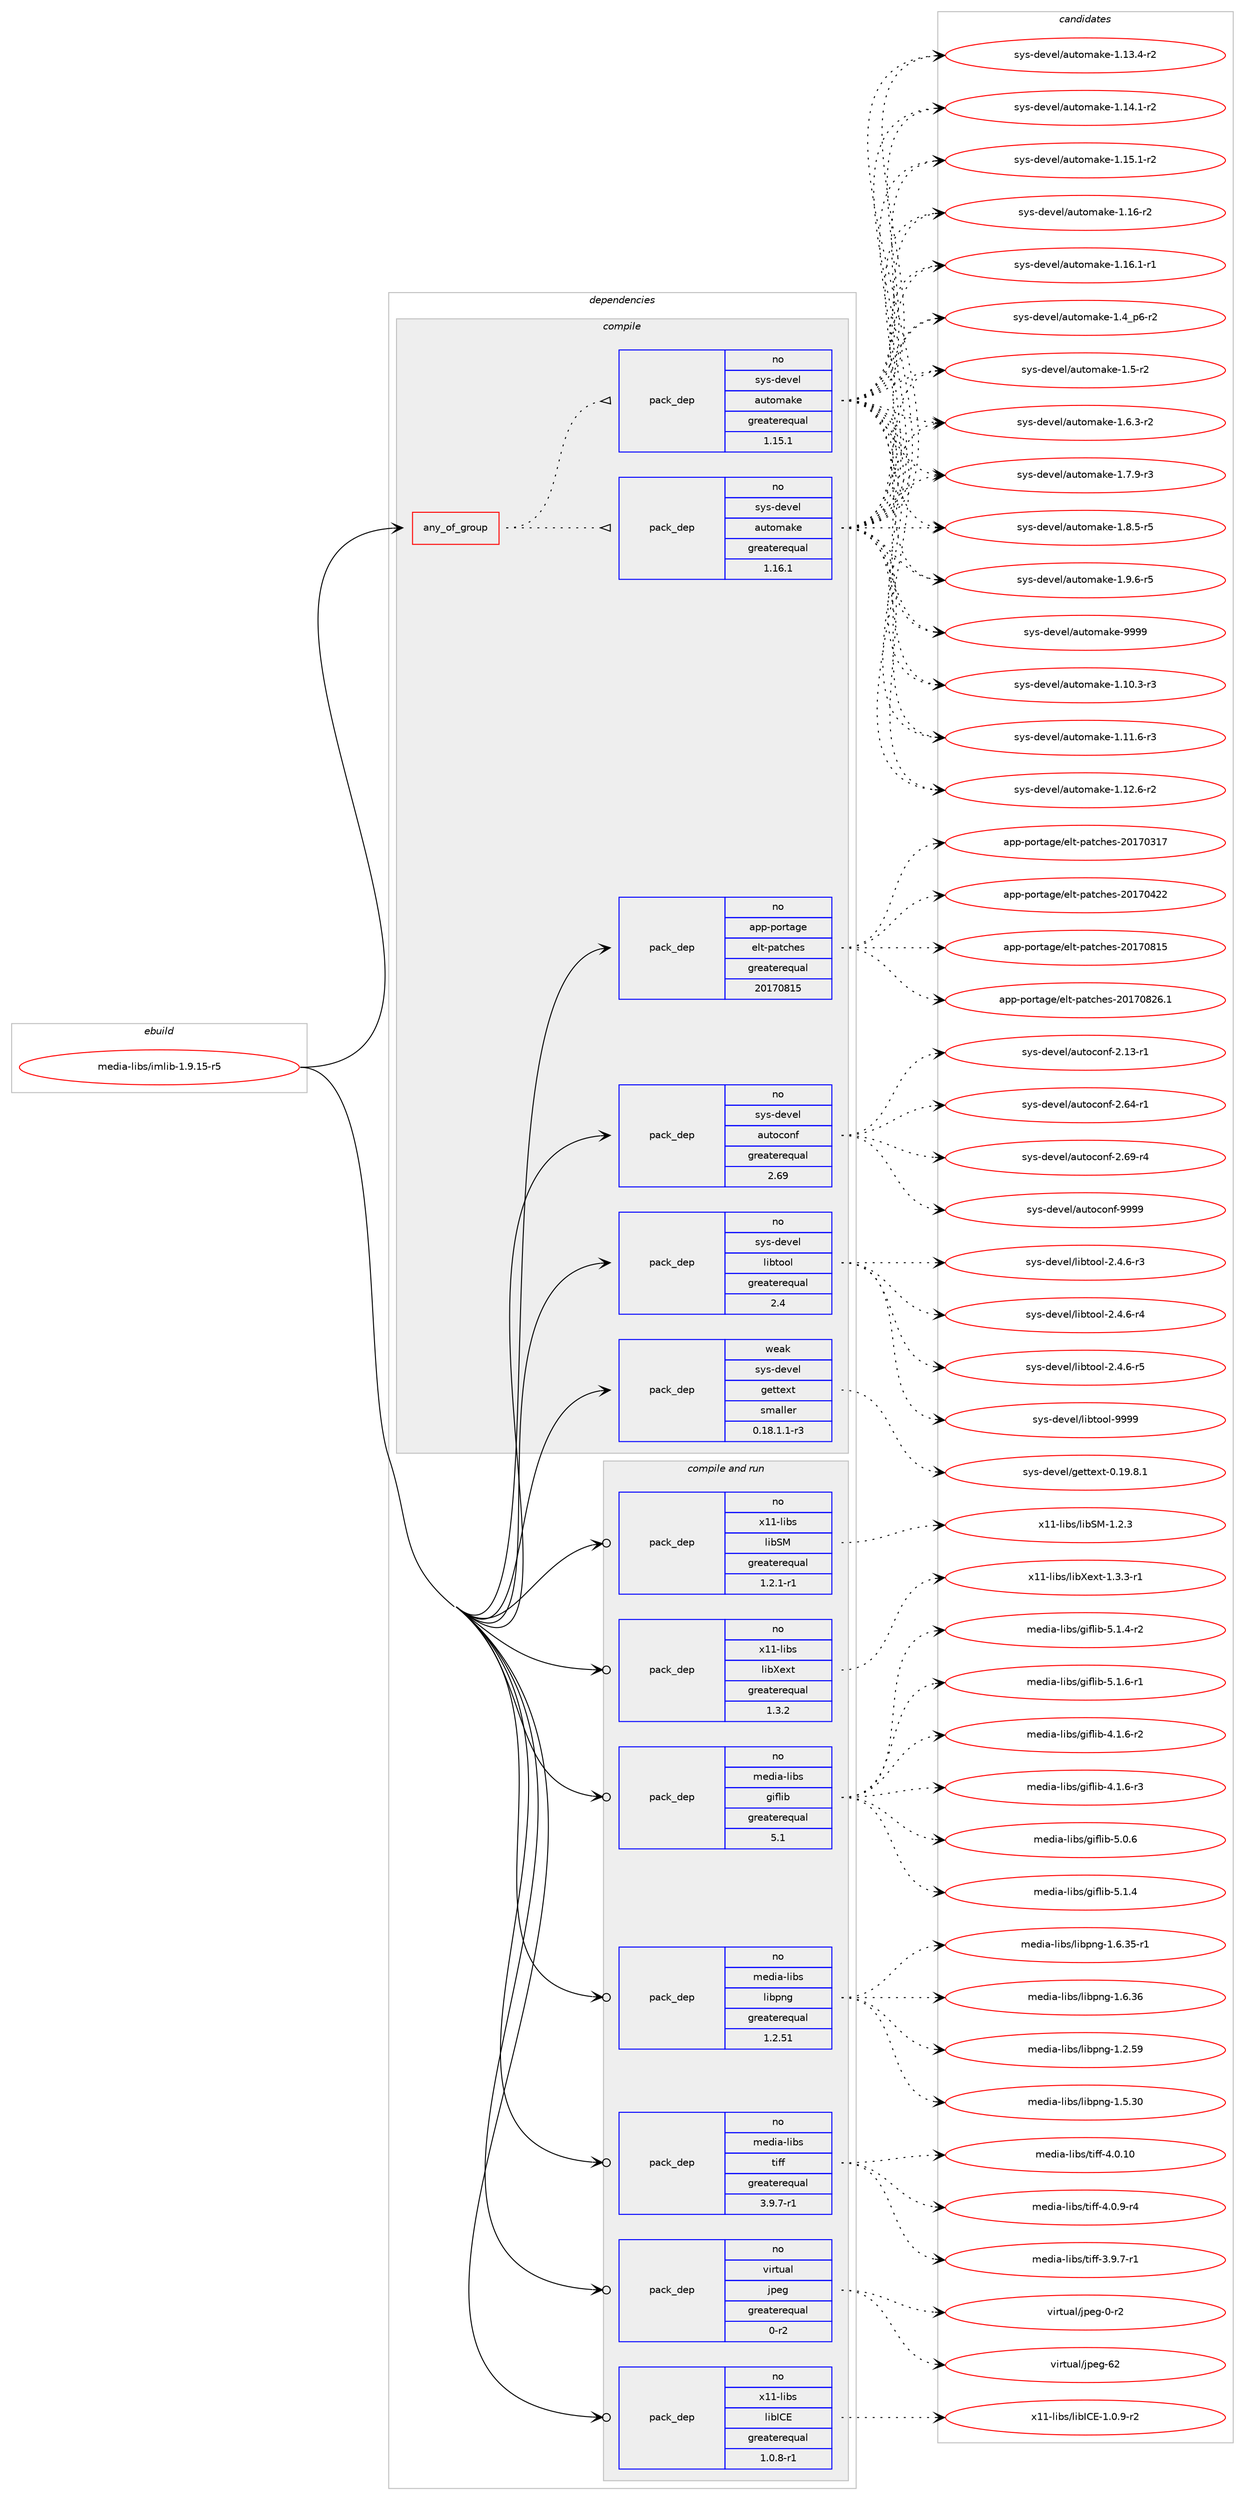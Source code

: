 digraph prolog {

# *************
# Graph options
# *************

newrank=true;
concentrate=true;
compound=true;
graph [rankdir=LR,fontname=Helvetica,fontsize=10,ranksep=1.5];#, ranksep=2.5, nodesep=0.2];
edge  [arrowhead=vee];
node  [fontname=Helvetica,fontsize=10];

# **********
# The ebuild
# **********

subgraph cluster_leftcol {
color=gray;
rank=same;
label=<<i>ebuild</i>>;
id [label="media-libs/imlib-1.9.15-r5", color=red, width=4, href="../media-libs/imlib-1.9.15-r5.svg"];
}

# ****************
# The dependencies
# ****************

subgraph cluster_midcol {
color=gray;
label=<<i>dependencies</i>>;
subgraph cluster_compile {
fillcolor="#eeeeee";
style=filled;
label=<<i>compile</i>>;
subgraph any25037 {
dependency1611509 [label=<<TABLE BORDER="0" CELLBORDER="1" CELLSPACING="0" CELLPADDING="4"><TR><TD CELLPADDING="10">any_of_group</TD></TR></TABLE>>, shape=none, color=red];subgraph pack1151600 {
dependency1611510 [label=<<TABLE BORDER="0" CELLBORDER="1" CELLSPACING="0" CELLPADDING="4" WIDTH="220"><TR><TD ROWSPAN="6" CELLPADDING="30">pack_dep</TD></TR><TR><TD WIDTH="110">no</TD></TR><TR><TD>sys-devel</TD></TR><TR><TD>automake</TD></TR><TR><TD>greaterequal</TD></TR><TR><TD>1.16.1</TD></TR></TABLE>>, shape=none, color=blue];
}
dependency1611509:e -> dependency1611510:w [weight=20,style="dotted",arrowhead="oinv"];
subgraph pack1151601 {
dependency1611511 [label=<<TABLE BORDER="0" CELLBORDER="1" CELLSPACING="0" CELLPADDING="4" WIDTH="220"><TR><TD ROWSPAN="6" CELLPADDING="30">pack_dep</TD></TR><TR><TD WIDTH="110">no</TD></TR><TR><TD>sys-devel</TD></TR><TR><TD>automake</TD></TR><TR><TD>greaterequal</TD></TR><TR><TD>1.15.1</TD></TR></TABLE>>, shape=none, color=blue];
}
dependency1611509:e -> dependency1611511:w [weight=20,style="dotted",arrowhead="oinv"];
}
id:e -> dependency1611509:w [weight=20,style="solid",arrowhead="vee"];
subgraph pack1151602 {
dependency1611512 [label=<<TABLE BORDER="0" CELLBORDER="1" CELLSPACING="0" CELLPADDING="4" WIDTH="220"><TR><TD ROWSPAN="6" CELLPADDING="30">pack_dep</TD></TR><TR><TD WIDTH="110">no</TD></TR><TR><TD>app-portage</TD></TR><TR><TD>elt-patches</TD></TR><TR><TD>greaterequal</TD></TR><TR><TD>20170815</TD></TR></TABLE>>, shape=none, color=blue];
}
id:e -> dependency1611512:w [weight=20,style="solid",arrowhead="vee"];
subgraph pack1151603 {
dependency1611513 [label=<<TABLE BORDER="0" CELLBORDER="1" CELLSPACING="0" CELLPADDING="4" WIDTH="220"><TR><TD ROWSPAN="6" CELLPADDING="30">pack_dep</TD></TR><TR><TD WIDTH="110">no</TD></TR><TR><TD>sys-devel</TD></TR><TR><TD>autoconf</TD></TR><TR><TD>greaterequal</TD></TR><TR><TD>2.69</TD></TR></TABLE>>, shape=none, color=blue];
}
id:e -> dependency1611513:w [weight=20,style="solid",arrowhead="vee"];
subgraph pack1151604 {
dependency1611514 [label=<<TABLE BORDER="0" CELLBORDER="1" CELLSPACING="0" CELLPADDING="4" WIDTH="220"><TR><TD ROWSPAN="6" CELLPADDING="30">pack_dep</TD></TR><TR><TD WIDTH="110">no</TD></TR><TR><TD>sys-devel</TD></TR><TR><TD>libtool</TD></TR><TR><TD>greaterequal</TD></TR><TR><TD>2.4</TD></TR></TABLE>>, shape=none, color=blue];
}
id:e -> dependency1611514:w [weight=20,style="solid",arrowhead="vee"];
subgraph pack1151605 {
dependency1611515 [label=<<TABLE BORDER="0" CELLBORDER="1" CELLSPACING="0" CELLPADDING="4" WIDTH="220"><TR><TD ROWSPAN="6" CELLPADDING="30">pack_dep</TD></TR><TR><TD WIDTH="110">weak</TD></TR><TR><TD>sys-devel</TD></TR><TR><TD>gettext</TD></TR><TR><TD>smaller</TD></TR><TR><TD>0.18.1.1-r3</TD></TR></TABLE>>, shape=none, color=blue];
}
id:e -> dependency1611515:w [weight=20,style="solid",arrowhead="vee"];
}
subgraph cluster_compileandrun {
fillcolor="#eeeeee";
style=filled;
label=<<i>compile and run</i>>;
subgraph pack1151606 {
dependency1611516 [label=<<TABLE BORDER="0" CELLBORDER="1" CELLSPACING="0" CELLPADDING="4" WIDTH="220"><TR><TD ROWSPAN="6" CELLPADDING="30">pack_dep</TD></TR><TR><TD WIDTH="110">no</TD></TR><TR><TD>media-libs</TD></TR><TR><TD>giflib</TD></TR><TR><TD>greaterequal</TD></TR><TR><TD>5.1</TD></TR></TABLE>>, shape=none, color=blue];
}
id:e -> dependency1611516:w [weight=20,style="solid",arrowhead="odotvee"];
subgraph pack1151607 {
dependency1611517 [label=<<TABLE BORDER="0" CELLBORDER="1" CELLSPACING="0" CELLPADDING="4" WIDTH="220"><TR><TD ROWSPAN="6" CELLPADDING="30">pack_dep</TD></TR><TR><TD WIDTH="110">no</TD></TR><TR><TD>media-libs</TD></TR><TR><TD>libpng</TD></TR><TR><TD>greaterequal</TD></TR><TR><TD>1.2.51</TD></TR></TABLE>>, shape=none, color=blue];
}
id:e -> dependency1611517:w [weight=20,style="solid",arrowhead="odotvee"];
subgraph pack1151608 {
dependency1611518 [label=<<TABLE BORDER="0" CELLBORDER="1" CELLSPACING="0" CELLPADDING="4" WIDTH="220"><TR><TD ROWSPAN="6" CELLPADDING="30">pack_dep</TD></TR><TR><TD WIDTH="110">no</TD></TR><TR><TD>media-libs</TD></TR><TR><TD>tiff</TD></TR><TR><TD>greaterequal</TD></TR><TR><TD>3.9.7-r1</TD></TR></TABLE>>, shape=none, color=blue];
}
id:e -> dependency1611518:w [weight=20,style="solid",arrowhead="odotvee"];
subgraph pack1151609 {
dependency1611519 [label=<<TABLE BORDER="0" CELLBORDER="1" CELLSPACING="0" CELLPADDING="4" WIDTH="220"><TR><TD ROWSPAN="6" CELLPADDING="30">pack_dep</TD></TR><TR><TD WIDTH="110">no</TD></TR><TR><TD>virtual</TD></TR><TR><TD>jpeg</TD></TR><TR><TD>greaterequal</TD></TR><TR><TD>0-r2</TD></TR></TABLE>>, shape=none, color=blue];
}
id:e -> dependency1611519:w [weight=20,style="solid",arrowhead="odotvee"];
subgraph pack1151610 {
dependency1611520 [label=<<TABLE BORDER="0" CELLBORDER="1" CELLSPACING="0" CELLPADDING="4" WIDTH="220"><TR><TD ROWSPAN="6" CELLPADDING="30">pack_dep</TD></TR><TR><TD WIDTH="110">no</TD></TR><TR><TD>x11-libs</TD></TR><TR><TD>libICE</TD></TR><TR><TD>greaterequal</TD></TR><TR><TD>1.0.8-r1</TD></TR></TABLE>>, shape=none, color=blue];
}
id:e -> dependency1611520:w [weight=20,style="solid",arrowhead="odotvee"];
subgraph pack1151611 {
dependency1611521 [label=<<TABLE BORDER="0" CELLBORDER="1" CELLSPACING="0" CELLPADDING="4" WIDTH="220"><TR><TD ROWSPAN="6" CELLPADDING="30">pack_dep</TD></TR><TR><TD WIDTH="110">no</TD></TR><TR><TD>x11-libs</TD></TR><TR><TD>libSM</TD></TR><TR><TD>greaterequal</TD></TR><TR><TD>1.2.1-r1</TD></TR></TABLE>>, shape=none, color=blue];
}
id:e -> dependency1611521:w [weight=20,style="solid",arrowhead="odotvee"];
subgraph pack1151612 {
dependency1611522 [label=<<TABLE BORDER="0" CELLBORDER="1" CELLSPACING="0" CELLPADDING="4" WIDTH="220"><TR><TD ROWSPAN="6" CELLPADDING="30">pack_dep</TD></TR><TR><TD WIDTH="110">no</TD></TR><TR><TD>x11-libs</TD></TR><TR><TD>libXext</TD></TR><TR><TD>greaterequal</TD></TR><TR><TD>1.3.2</TD></TR></TABLE>>, shape=none, color=blue];
}
id:e -> dependency1611522:w [weight=20,style="solid",arrowhead="odotvee"];
}
subgraph cluster_run {
fillcolor="#eeeeee";
style=filled;
label=<<i>run</i>>;
}
}

# **************
# The candidates
# **************

subgraph cluster_choices {
rank=same;
color=gray;
label=<<i>candidates</i>>;

subgraph choice1151600 {
color=black;
nodesep=1;
choice11512111545100101118101108479711711611110997107101454946494846514511451 [label="sys-devel/automake-1.10.3-r3", color=red, width=4,href="../sys-devel/automake-1.10.3-r3.svg"];
choice11512111545100101118101108479711711611110997107101454946494946544511451 [label="sys-devel/automake-1.11.6-r3", color=red, width=4,href="../sys-devel/automake-1.11.6-r3.svg"];
choice11512111545100101118101108479711711611110997107101454946495046544511450 [label="sys-devel/automake-1.12.6-r2", color=red, width=4,href="../sys-devel/automake-1.12.6-r2.svg"];
choice11512111545100101118101108479711711611110997107101454946495146524511450 [label="sys-devel/automake-1.13.4-r2", color=red, width=4,href="../sys-devel/automake-1.13.4-r2.svg"];
choice11512111545100101118101108479711711611110997107101454946495246494511450 [label="sys-devel/automake-1.14.1-r2", color=red, width=4,href="../sys-devel/automake-1.14.1-r2.svg"];
choice11512111545100101118101108479711711611110997107101454946495346494511450 [label="sys-devel/automake-1.15.1-r2", color=red, width=4,href="../sys-devel/automake-1.15.1-r2.svg"];
choice1151211154510010111810110847971171161111099710710145494649544511450 [label="sys-devel/automake-1.16-r2", color=red, width=4,href="../sys-devel/automake-1.16-r2.svg"];
choice11512111545100101118101108479711711611110997107101454946495446494511449 [label="sys-devel/automake-1.16.1-r1", color=red, width=4,href="../sys-devel/automake-1.16.1-r1.svg"];
choice115121115451001011181011084797117116111109971071014549465295112544511450 [label="sys-devel/automake-1.4_p6-r2", color=red, width=4,href="../sys-devel/automake-1.4_p6-r2.svg"];
choice11512111545100101118101108479711711611110997107101454946534511450 [label="sys-devel/automake-1.5-r2", color=red, width=4,href="../sys-devel/automake-1.5-r2.svg"];
choice115121115451001011181011084797117116111109971071014549465446514511450 [label="sys-devel/automake-1.6.3-r2", color=red, width=4,href="../sys-devel/automake-1.6.3-r2.svg"];
choice115121115451001011181011084797117116111109971071014549465546574511451 [label="sys-devel/automake-1.7.9-r3", color=red, width=4,href="../sys-devel/automake-1.7.9-r3.svg"];
choice115121115451001011181011084797117116111109971071014549465646534511453 [label="sys-devel/automake-1.8.5-r5", color=red, width=4,href="../sys-devel/automake-1.8.5-r5.svg"];
choice115121115451001011181011084797117116111109971071014549465746544511453 [label="sys-devel/automake-1.9.6-r5", color=red, width=4,href="../sys-devel/automake-1.9.6-r5.svg"];
choice115121115451001011181011084797117116111109971071014557575757 [label="sys-devel/automake-9999", color=red, width=4,href="../sys-devel/automake-9999.svg"];
dependency1611510:e -> choice11512111545100101118101108479711711611110997107101454946494846514511451:w [style=dotted,weight="100"];
dependency1611510:e -> choice11512111545100101118101108479711711611110997107101454946494946544511451:w [style=dotted,weight="100"];
dependency1611510:e -> choice11512111545100101118101108479711711611110997107101454946495046544511450:w [style=dotted,weight="100"];
dependency1611510:e -> choice11512111545100101118101108479711711611110997107101454946495146524511450:w [style=dotted,weight="100"];
dependency1611510:e -> choice11512111545100101118101108479711711611110997107101454946495246494511450:w [style=dotted,weight="100"];
dependency1611510:e -> choice11512111545100101118101108479711711611110997107101454946495346494511450:w [style=dotted,weight="100"];
dependency1611510:e -> choice1151211154510010111810110847971171161111099710710145494649544511450:w [style=dotted,weight="100"];
dependency1611510:e -> choice11512111545100101118101108479711711611110997107101454946495446494511449:w [style=dotted,weight="100"];
dependency1611510:e -> choice115121115451001011181011084797117116111109971071014549465295112544511450:w [style=dotted,weight="100"];
dependency1611510:e -> choice11512111545100101118101108479711711611110997107101454946534511450:w [style=dotted,weight="100"];
dependency1611510:e -> choice115121115451001011181011084797117116111109971071014549465446514511450:w [style=dotted,weight="100"];
dependency1611510:e -> choice115121115451001011181011084797117116111109971071014549465546574511451:w [style=dotted,weight="100"];
dependency1611510:e -> choice115121115451001011181011084797117116111109971071014549465646534511453:w [style=dotted,weight="100"];
dependency1611510:e -> choice115121115451001011181011084797117116111109971071014549465746544511453:w [style=dotted,weight="100"];
dependency1611510:e -> choice115121115451001011181011084797117116111109971071014557575757:w [style=dotted,weight="100"];
}
subgraph choice1151601 {
color=black;
nodesep=1;
choice11512111545100101118101108479711711611110997107101454946494846514511451 [label="sys-devel/automake-1.10.3-r3", color=red, width=4,href="../sys-devel/automake-1.10.3-r3.svg"];
choice11512111545100101118101108479711711611110997107101454946494946544511451 [label="sys-devel/automake-1.11.6-r3", color=red, width=4,href="../sys-devel/automake-1.11.6-r3.svg"];
choice11512111545100101118101108479711711611110997107101454946495046544511450 [label="sys-devel/automake-1.12.6-r2", color=red, width=4,href="../sys-devel/automake-1.12.6-r2.svg"];
choice11512111545100101118101108479711711611110997107101454946495146524511450 [label="sys-devel/automake-1.13.4-r2", color=red, width=4,href="../sys-devel/automake-1.13.4-r2.svg"];
choice11512111545100101118101108479711711611110997107101454946495246494511450 [label="sys-devel/automake-1.14.1-r2", color=red, width=4,href="../sys-devel/automake-1.14.1-r2.svg"];
choice11512111545100101118101108479711711611110997107101454946495346494511450 [label="sys-devel/automake-1.15.1-r2", color=red, width=4,href="../sys-devel/automake-1.15.1-r2.svg"];
choice1151211154510010111810110847971171161111099710710145494649544511450 [label="sys-devel/automake-1.16-r2", color=red, width=4,href="../sys-devel/automake-1.16-r2.svg"];
choice11512111545100101118101108479711711611110997107101454946495446494511449 [label="sys-devel/automake-1.16.1-r1", color=red, width=4,href="../sys-devel/automake-1.16.1-r1.svg"];
choice115121115451001011181011084797117116111109971071014549465295112544511450 [label="sys-devel/automake-1.4_p6-r2", color=red, width=4,href="../sys-devel/automake-1.4_p6-r2.svg"];
choice11512111545100101118101108479711711611110997107101454946534511450 [label="sys-devel/automake-1.5-r2", color=red, width=4,href="../sys-devel/automake-1.5-r2.svg"];
choice115121115451001011181011084797117116111109971071014549465446514511450 [label="sys-devel/automake-1.6.3-r2", color=red, width=4,href="../sys-devel/automake-1.6.3-r2.svg"];
choice115121115451001011181011084797117116111109971071014549465546574511451 [label="sys-devel/automake-1.7.9-r3", color=red, width=4,href="../sys-devel/automake-1.7.9-r3.svg"];
choice115121115451001011181011084797117116111109971071014549465646534511453 [label="sys-devel/automake-1.8.5-r5", color=red, width=4,href="../sys-devel/automake-1.8.5-r5.svg"];
choice115121115451001011181011084797117116111109971071014549465746544511453 [label="sys-devel/automake-1.9.6-r5", color=red, width=4,href="../sys-devel/automake-1.9.6-r5.svg"];
choice115121115451001011181011084797117116111109971071014557575757 [label="sys-devel/automake-9999", color=red, width=4,href="../sys-devel/automake-9999.svg"];
dependency1611511:e -> choice11512111545100101118101108479711711611110997107101454946494846514511451:w [style=dotted,weight="100"];
dependency1611511:e -> choice11512111545100101118101108479711711611110997107101454946494946544511451:w [style=dotted,weight="100"];
dependency1611511:e -> choice11512111545100101118101108479711711611110997107101454946495046544511450:w [style=dotted,weight="100"];
dependency1611511:e -> choice11512111545100101118101108479711711611110997107101454946495146524511450:w [style=dotted,weight="100"];
dependency1611511:e -> choice11512111545100101118101108479711711611110997107101454946495246494511450:w [style=dotted,weight="100"];
dependency1611511:e -> choice11512111545100101118101108479711711611110997107101454946495346494511450:w [style=dotted,weight="100"];
dependency1611511:e -> choice1151211154510010111810110847971171161111099710710145494649544511450:w [style=dotted,weight="100"];
dependency1611511:e -> choice11512111545100101118101108479711711611110997107101454946495446494511449:w [style=dotted,weight="100"];
dependency1611511:e -> choice115121115451001011181011084797117116111109971071014549465295112544511450:w [style=dotted,weight="100"];
dependency1611511:e -> choice11512111545100101118101108479711711611110997107101454946534511450:w [style=dotted,weight="100"];
dependency1611511:e -> choice115121115451001011181011084797117116111109971071014549465446514511450:w [style=dotted,weight="100"];
dependency1611511:e -> choice115121115451001011181011084797117116111109971071014549465546574511451:w [style=dotted,weight="100"];
dependency1611511:e -> choice115121115451001011181011084797117116111109971071014549465646534511453:w [style=dotted,weight="100"];
dependency1611511:e -> choice115121115451001011181011084797117116111109971071014549465746544511453:w [style=dotted,weight="100"];
dependency1611511:e -> choice115121115451001011181011084797117116111109971071014557575757:w [style=dotted,weight="100"];
}
subgraph choice1151602 {
color=black;
nodesep=1;
choice97112112451121111141169710310147101108116451129711699104101115455048495548514955 [label="app-portage/elt-patches-20170317", color=red, width=4,href="../app-portage/elt-patches-20170317.svg"];
choice97112112451121111141169710310147101108116451129711699104101115455048495548525050 [label="app-portage/elt-patches-20170422", color=red, width=4,href="../app-portage/elt-patches-20170422.svg"];
choice97112112451121111141169710310147101108116451129711699104101115455048495548564953 [label="app-portage/elt-patches-20170815", color=red, width=4,href="../app-portage/elt-patches-20170815.svg"];
choice971121124511211111411697103101471011081164511297116991041011154550484955485650544649 [label="app-portage/elt-patches-20170826.1", color=red, width=4,href="../app-portage/elt-patches-20170826.1.svg"];
dependency1611512:e -> choice97112112451121111141169710310147101108116451129711699104101115455048495548514955:w [style=dotted,weight="100"];
dependency1611512:e -> choice97112112451121111141169710310147101108116451129711699104101115455048495548525050:w [style=dotted,weight="100"];
dependency1611512:e -> choice97112112451121111141169710310147101108116451129711699104101115455048495548564953:w [style=dotted,weight="100"];
dependency1611512:e -> choice971121124511211111411697103101471011081164511297116991041011154550484955485650544649:w [style=dotted,weight="100"];
}
subgraph choice1151603 {
color=black;
nodesep=1;
choice1151211154510010111810110847971171161119911111010245504649514511449 [label="sys-devel/autoconf-2.13-r1", color=red, width=4,href="../sys-devel/autoconf-2.13-r1.svg"];
choice1151211154510010111810110847971171161119911111010245504654524511449 [label="sys-devel/autoconf-2.64-r1", color=red, width=4,href="../sys-devel/autoconf-2.64-r1.svg"];
choice1151211154510010111810110847971171161119911111010245504654574511452 [label="sys-devel/autoconf-2.69-r4", color=red, width=4,href="../sys-devel/autoconf-2.69-r4.svg"];
choice115121115451001011181011084797117116111991111101024557575757 [label="sys-devel/autoconf-9999", color=red, width=4,href="../sys-devel/autoconf-9999.svg"];
dependency1611513:e -> choice1151211154510010111810110847971171161119911111010245504649514511449:w [style=dotted,weight="100"];
dependency1611513:e -> choice1151211154510010111810110847971171161119911111010245504654524511449:w [style=dotted,weight="100"];
dependency1611513:e -> choice1151211154510010111810110847971171161119911111010245504654574511452:w [style=dotted,weight="100"];
dependency1611513:e -> choice115121115451001011181011084797117116111991111101024557575757:w [style=dotted,weight="100"];
}
subgraph choice1151604 {
color=black;
nodesep=1;
choice1151211154510010111810110847108105981161111111084550465246544511451 [label="sys-devel/libtool-2.4.6-r3", color=red, width=4,href="../sys-devel/libtool-2.4.6-r3.svg"];
choice1151211154510010111810110847108105981161111111084550465246544511452 [label="sys-devel/libtool-2.4.6-r4", color=red, width=4,href="../sys-devel/libtool-2.4.6-r4.svg"];
choice1151211154510010111810110847108105981161111111084550465246544511453 [label="sys-devel/libtool-2.4.6-r5", color=red, width=4,href="../sys-devel/libtool-2.4.6-r5.svg"];
choice1151211154510010111810110847108105981161111111084557575757 [label="sys-devel/libtool-9999", color=red, width=4,href="../sys-devel/libtool-9999.svg"];
dependency1611514:e -> choice1151211154510010111810110847108105981161111111084550465246544511451:w [style=dotted,weight="100"];
dependency1611514:e -> choice1151211154510010111810110847108105981161111111084550465246544511452:w [style=dotted,weight="100"];
dependency1611514:e -> choice1151211154510010111810110847108105981161111111084550465246544511453:w [style=dotted,weight="100"];
dependency1611514:e -> choice1151211154510010111810110847108105981161111111084557575757:w [style=dotted,weight="100"];
}
subgraph choice1151605 {
color=black;
nodesep=1;
choice1151211154510010111810110847103101116116101120116454846495746564649 [label="sys-devel/gettext-0.19.8.1", color=red, width=4,href="../sys-devel/gettext-0.19.8.1.svg"];
dependency1611515:e -> choice1151211154510010111810110847103101116116101120116454846495746564649:w [style=dotted,weight="100"];
}
subgraph choice1151606 {
color=black;
nodesep=1;
choice10910110010597451081059811547103105102108105984552464946544511450 [label="media-libs/giflib-4.1.6-r2", color=red, width=4,href="../media-libs/giflib-4.1.6-r2.svg"];
choice10910110010597451081059811547103105102108105984552464946544511451 [label="media-libs/giflib-4.1.6-r3", color=red, width=4,href="../media-libs/giflib-4.1.6-r3.svg"];
choice1091011001059745108105981154710310510210810598455346484654 [label="media-libs/giflib-5.0.6", color=red, width=4,href="../media-libs/giflib-5.0.6.svg"];
choice1091011001059745108105981154710310510210810598455346494652 [label="media-libs/giflib-5.1.4", color=red, width=4,href="../media-libs/giflib-5.1.4.svg"];
choice10910110010597451081059811547103105102108105984553464946524511450 [label="media-libs/giflib-5.1.4-r2", color=red, width=4,href="../media-libs/giflib-5.1.4-r2.svg"];
choice10910110010597451081059811547103105102108105984553464946544511449 [label="media-libs/giflib-5.1.6-r1", color=red, width=4,href="../media-libs/giflib-5.1.6-r1.svg"];
dependency1611516:e -> choice10910110010597451081059811547103105102108105984552464946544511450:w [style=dotted,weight="100"];
dependency1611516:e -> choice10910110010597451081059811547103105102108105984552464946544511451:w [style=dotted,weight="100"];
dependency1611516:e -> choice1091011001059745108105981154710310510210810598455346484654:w [style=dotted,weight="100"];
dependency1611516:e -> choice1091011001059745108105981154710310510210810598455346494652:w [style=dotted,weight="100"];
dependency1611516:e -> choice10910110010597451081059811547103105102108105984553464946524511450:w [style=dotted,weight="100"];
dependency1611516:e -> choice10910110010597451081059811547103105102108105984553464946544511449:w [style=dotted,weight="100"];
}
subgraph choice1151607 {
color=black;
nodesep=1;
choice109101100105974510810598115471081059811211010345494650465357 [label="media-libs/libpng-1.2.59", color=red, width=4,href="../media-libs/libpng-1.2.59.svg"];
choice109101100105974510810598115471081059811211010345494653465148 [label="media-libs/libpng-1.5.30", color=red, width=4,href="../media-libs/libpng-1.5.30.svg"];
choice1091011001059745108105981154710810598112110103454946544651534511449 [label="media-libs/libpng-1.6.35-r1", color=red, width=4,href="../media-libs/libpng-1.6.35-r1.svg"];
choice109101100105974510810598115471081059811211010345494654465154 [label="media-libs/libpng-1.6.36", color=red, width=4,href="../media-libs/libpng-1.6.36.svg"];
dependency1611517:e -> choice109101100105974510810598115471081059811211010345494650465357:w [style=dotted,weight="100"];
dependency1611517:e -> choice109101100105974510810598115471081059811211010345494653465148:w [style=dotted,weight="100"];
dependency1611517:e -> choice1091011001059745108105981154710810598112110103454946544651534511449:w [style=dotted,weight="100"];
dependency1611517:e -> choice109101100105974510810598115471081059811211010345494654465154:w [style=dotted,weight="100"];
}
subgraph choice1151608 {
color=black;
nodesep=1;
choice109101100105974510810598115471161051021024551465746554511449 [label="media-libs/tiff-3.9.7-r1", color=red, width=4,href="../media-libs/tiff-3.9.7-r1.svg"];
choice1091011001059745108105981154711610510210245524648464948 [label="media-libs/tiff-4.0.10", color=red, width=4,href="../media-libs/tiff-4.0.10.svg"];
choice109101100105974510810598115471161051021024552464846574511452 [label="media-libs/tiff-4.0.9-r4", color=red, width=4,href="../media-libs/tiff-4.0.9-r4.svg"];
dependency1611518:e -> choice109101100105974510810598115471161051021024551465746554511449:w [style=dotted,weight="100"];
dependency1611518:e -> choice1091011001059745108105981154711610510210245524648464948:w [style=dotted,weight="100"];
dependency1611518:e -> choice109101100105974510810598115471161051021024552464846574511452:w [style=dotted,weight="100"];
}
subgraph choice1151609 {
color=black;
nodesep=1;
choice118105114116117971084710611210110345484511450 [label="virtual/jpeg-0-r2", color=red, width=4,href="../virtual/jpeg-0-r2.svg"];
choice1181051141161179710847106112101103455450 [label="virtual/jpeg-62", color=red, width=4,href="../virtual/jpeg-62.svg"];
dependency1611519:e -> choice118105114116117971084710611210110345484511450:w [style=dotted,weight="100"];
dependency1611519:e -> choice1181051141161179710847106112101103455450:w [style=dotted,weight="100"];
}
subgraph choice1151610 {
color=black;
nodesep=1;
choice1204949451081059811547108105987367694549464846574511450 [label="x11-libs/libICE-1.0.9-r2", color=red, width=4,href="../x11-libs/libICE-1.0.9-r2.svg"];
dependency1611520:e -> choice1204949451081059811547108105987367694549464846574511450:w [style=dotted,weight="100"];
}
subgraph choice1151611 {
color=black;
nodesep=1;
choice1204949451081059811547108105988377454946504651 [label="x11-libs/libSM-1.2.3", color=red, width=4,href="../x11-libs/libSM-1.2.3.svg"];
dependency1611521:e -> choice1204949451081059811547108105988377454946504651:w [style=dotted,weight="100"];
}
subgraph choice1151612 {
color=black;
nodesep=1;
choice120494945108105981154710810598881011201164549465146514511449 [label="x11-libs/libXext-1.3.3-r1", color=red, width=4,href="../x11-libs/libXext-1.3.3-r1.svg"];
dependency1611522:e -> choice120494945108105981154710810598881011201164549465146514511449:w [style=dotted,weight="100"];
}
}

}
